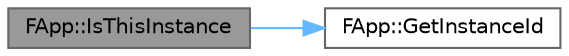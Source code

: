 digraph "FApp::IsThisInstance"
{
 // INTERACTIVE_SVG=YES
 // LATEX_PDF_SIZE
  bgcolor="transparent";
  edge [fontname=Helvetica,fontsize=10,labelfontname=Helvetica,labelfontsize=10];
  node [fontname=Helvetica,fontsize=10,shape=box,height=0.2,width=0.4];
  rankdir="LR";
  Node1 [id="Node000001",label="FApp::IsThisInstance",height=0.2,width=0.4,color="gray40", fillcolor="grey60", style="filled", fontcolor="black",tooltip="Check whether the given instance ID identifies this instance."];
  Node1 -> Node2 [id="edge1_Node000001_Node000002",color="steelblue1",style="solid",tooltip=" "];
  Node2 [id="Node000002",label="FApp::GetInstanceId",height=0.2,width=0.4,color="grey40", fillcolor="white", style="filled",URL="$d9/d01/classFApp.html#a0f5800f36a386d7b1410e7747ce388dd",tooltip="Gets the globally unique identifier of this application instance."];
}
